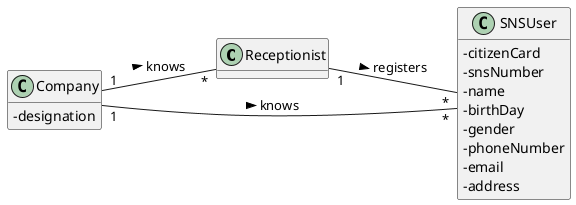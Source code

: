 @startuml Domain Model
hide methods
left to right direction
skinparam classAttributeIconSize 0

class Receptionist { }

class SNSUser {
  - citizenCard
  - snsNumber
  - name
  - birthDay
  - gender
  - phoneNumber
  - email
  - address
}

class Company {
  - designation
}

' class User {
'   - name
'   - email
'   - pwd
'   - role
' }

Receptionist "1" -- "*" SNSUser : registers >
Company "1" -- "*" Receptionist : knows >
Company "1" -- "*" SNSUser : knows >
' SNSUser "0..1" -- "1" User : becomes >

@enduml